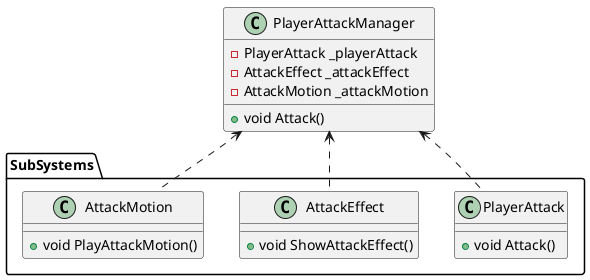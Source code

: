 @startuml
class SubSystems.PlayerAttack {
    + void Attack()
}

class SubSystems.AttackEffect {
    + void ShowAttackEffect()
}

class SubSystems.AttackMotion {
    + void PlayAttackMotion()
}

class PlayerAttackManager {
    - PlayerAttack _playerAttack
    - AttackEffect _attackEffect
    - AttackMotion _attackMotion
    + void Attack()
}

SubSystems.PlayerAttack .up.> PlayerAttackManager
SubSystems.AttackEffect .up.> PlayerAttackManager
SubSystems.AttackMotion .up.> PlayerAttackManager

@enduml